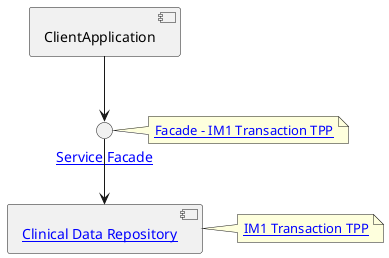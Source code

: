@startuml

component ClientApplication

interface facade as "[[ActorDefinition-ServiceFacade.html Service Facade]]"
note right
[[CapabilityStatement-IM1TransactionTPPFacade.html Facade - IM1 Transaction TPP]]
end note

component "[[ActorDefinition-ClinicalDataRepository.html Clinical Data Repository]]" as CDR
note right
[[https://digital.nhs.uk/services/gp-it-futures-systems/im1-pairing-integration/interface-mechanisms-guidance#transaction IM1 Transaction TPP]]
end note

ClientApplication -d-> facade

facade -d-> CDR

@enduml
